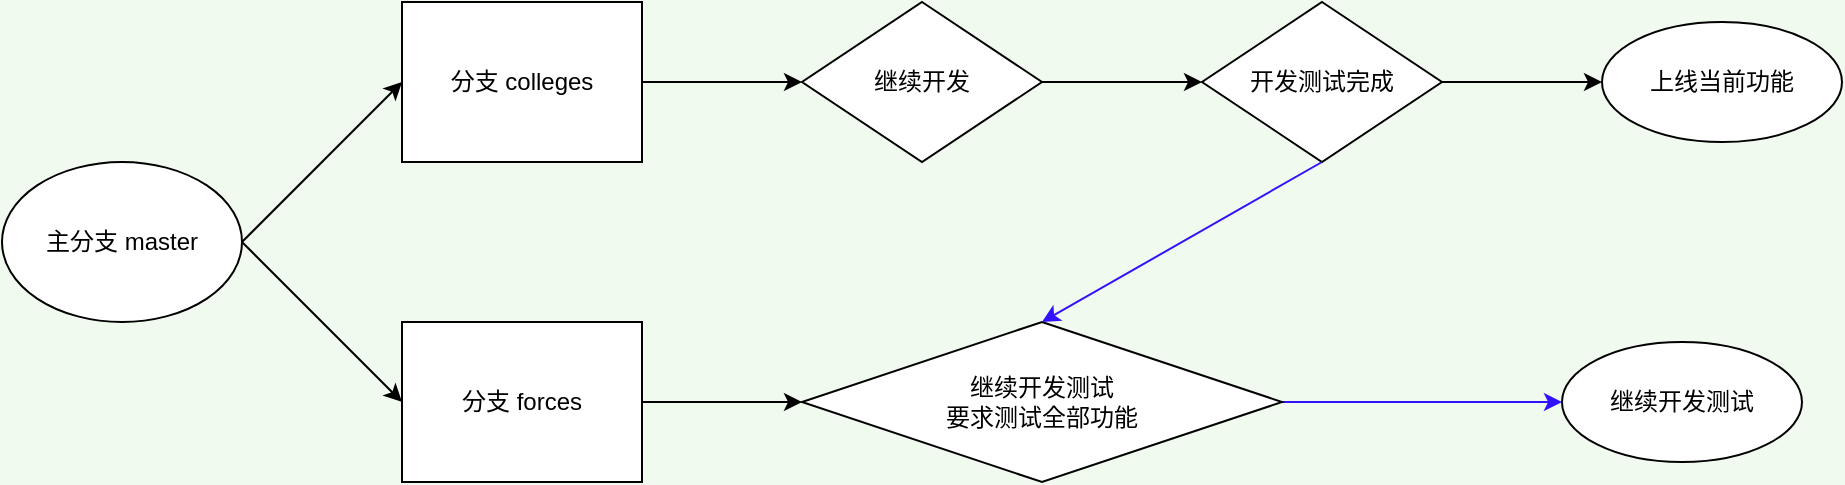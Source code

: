 <mxfile version="20.0.4" type="github">
  <diagram id="8CHKthuEcdSRa_-9Kitu" name="Page-1">
    <mxGraphModel dx="1422" dy="762" grid="1" gridSize="10" guides="1" tooltips="1" connect="1" arrows="1" fold="1" page="1" pageScale="1" pageWidth="1169" pageHeight="827" background="#F1FAEE" math="0" shadow="0">
      <root>
        <mxCell id="0" />
        <mxCell id="1" parent="0" />
        <mxCell id="5UeFiIaZfcydKPwHOv1l-1" value="主分支 master" style="ellipse;whiteSpace=wrap;html=1;" parent="1" vertex="1">
          <mxGeometry x="120" y="320" width="120" height="80" as="geometry" />
        </mxCell>
        <mxCell id="NfrUUM9ufcM2pcqN6pVC-2" value="" style="edgeStyle=orthogonalEdgeStyle;rounded=0;orthogonalLoop=1;jettySize=auto;html=1;" edge="1" parent="1" source="5UeFiIaZfcydKPwHOv1l-2" target="NfrUUM9ufcM2pcqN6pVC-1">
          <mxGeometry relative="1" as="geometry" />
        </mxCell>
        <mxCell id="5UeFiIaZfcydKPwHOv1l-2" value="分支 colleges" style="rounded=0;whiteSpace=wrap;html=1;" parent="1" vertex="1">
          <mxGeometry x="320" y="240" width="120" height="80" as="geometry" />
        </mxCell>
        <mxCell id="NfrUUM9ufcM2pcqN6pVC-6" value="" style="edgeStyle=orthogonalEdgeStyle;rounded=0;orthogonalLoop=1;jettySize=auto;html=1;" edge="1" parent="1" source="5UeFiIaZfcydKPwHOv1l-3" target="NfrUUM9ufcM2pcqN6pVC-5">
          <mxGeometry relative="1" as="geometry" />
        </mxCell>
        <mxCell id="5UeFiIaZfcydKPwHOv1l-3" value="分支&amp;nbsp;forces" style="rounded=0;whiteSpace=wrap;html=1;" parent="1" vertex="1">
          <mxGeometry x="320" y="400" width="120" height="80" as="geometry" />
        </mxCell>
        <mxCell id="5UeFiIaZfcydKPwHOv1l-4" value="" style="endArrow=classic;html=1;rounded=0;entryX=0;entryY=0.5;entryDx=0;entryDy=0;" parent="1" target="5UeFiIaZfcydKPwHOv1l-2" edge="1">
          <mxGeometry width="50" height="50" relative="1" as="geometry">
            <mxPoint x="240" y="360" as="sourcePoint" />
            <mxPoint x="610" y="370" as="targetPoint" />
          </mxGeometry>
        </mxCell>
        <mxCell id="5UeFiIaZfcydKPwHOv1l-5" value="" style="endArrow=classic;html=1;rounded=0;exitX=1;exitY=0.5;exitDx=0;exitDy=0;entryX=0;entryY=0.5;entryDx=0;entryDy=0;" parent="1" source="5UeFiIaZfcydKPwHOv1l-1" target="5UeFiIaZfcydKPwHOv1l-3" edge="1">
          <mxGeometry width="50" height="50" relative="1" as="geometry">
            <mxPoint x="560" y="420" as="sourcePoint" />
            <mxPoint x="610" y="370" as="targetPoint" />
          </mxGeometry>
        </mxCell>
        <mxCell id="NfrUUM9ufcM2pcqN6pVC-4" value="" style="edgeStyle=orthogonalEdgeStyle;rounded=0;orthogonalLoop=1;jettySize=auto;html=1;" edge="1" parent="1" source="NfrUUM9ufcM2pcqN6pVC-1" target="NfrUUM9ufcM2pcqN6pVC-3">
          <mxGeometry relative="1" as="geometry" />
        </mxCell>
        <mxCell id="NfrUUM9ufcM2pcqN6pVC-1" value="继续开发" style="rhombus;whiteSpace=wrap;html=1;rounded=0;" vertex="1" parent="1">
          <mxGeometry x="520" y="240" width="120" height="80" as="geometry" />
        </mxCell>
        <mxCell id="NfrUUM9ufcM2pcqN6pVC-8" value="" style="edgeStyle=orthogonalEdgeStyle;rounded=0;orthogonalLoop=1;jettySize=auto;html=1;" edge="1" parent="1" source="NfrUUM9ufcM2pcqN6pVC-3" target="NfrUUM9ufcM2pcqN6pVC-7">
          <mxGeometry relative="1" as="geometry" />
        </mxCell>
        <mxCell id="NfrUUM9ufcM2pcqN6pVC-3" value="开发测试完成" style="rhombus;whiteSpace=wrap;html=1;rounded=0;" vertex="1" parent="1">
          <mxGeometry x="720" y="240" width="120" height="80" as="geometry" />
        </mxCell>
        <mxCell id="NfrUUM9ufcM2pcqN6pVC-11" value="" style="edgeStyle=orthogonalEdgeStyle;rounded=0;orthogonalLoop=1;jettySize=auto;html=1;strokeColor=#3112FF;" edge="1" parent="1" source="NfrUUM9ufcM2pcqN6pVC-5" target="NfrUUM9ufcM2pcqN6pVC-10">
          <mxGeometry relative="1" as="geometry" />
        </mxCell>
        <mxCell id="NfrUUM9ufcM2pcqN6pVC-5" value="继续开发测试&lt;br&gt;要求测试全部功能" style="rhombus;whiteSpace=wrap;html=1;rounded=0;" vertex="1" parent="1">
          <mxGeometry x="520" y="400" width="240" height="80" as="geometry" />
        </mxCell>
        <mxCell id="NfrUUM9ufcM2pcqN6pVC-7" value="上线当前功能" style="ellipse;whiteSpace=wrap;html=1;rounded=0;" vertex="1" parent="1">
          <mxGeometry x="920" y="250" width="120" height="60" as="geometry" />
        </mxCell>
        <mxCell id="NfrUUM9ufcM2pcqN6pVC-9" value="" style="endArrow=classic;html=1;rounded=0;exitX=0.5;exitY=1;exitDx=0;exitDy=0;entryX=0.5;entryY=0;entryDx=0;entryDy=0;strokeColor=#3112FF;" edge="1" parent="1" source="NfrUUM9ufcM2pcqN6pVC-3" target="NfrUUM9ufcM2pcqN6pVC-5">
          <mxGeometry width="50" height="50" relative="1" as="geometry">
            <mxPoint x="560" y="410" as="sourcePoint" />
            <mxPoint x="610" y="360" as="targetPoint" />
          </mxGeometry>
        </mxCell>
        <mxCell id="NfrUUM9ufcM2pcqN6pVC-10" value="继续开发测试" style="ellipse;whiteSpace=wrap;html=1;rounded=0;" vertex="1" parent="1">
          <mxGeometry x="900" y="410" width="120" height="60" as="geometry" />
        </mxCell>
      </root>
    </mxGraphModel>
  </diagram>
</mxfile>
